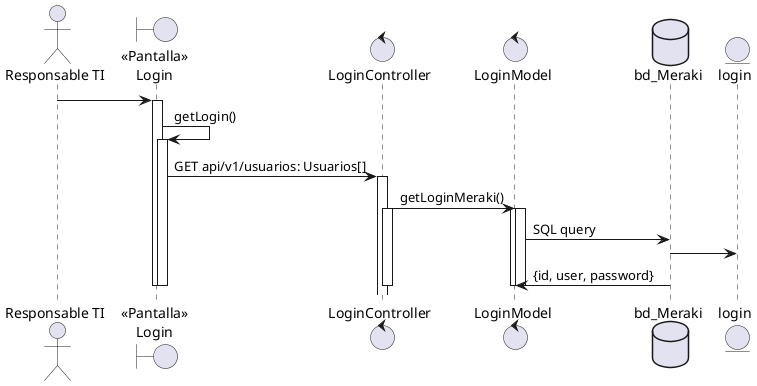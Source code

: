 @startuml
actor "Responsable TI" as actorEmpleado
boundary "<<Pantalla>>\nLogin" as boundryPantallaLogin

actorEmpleado -> boundryPantallaLogin
activate boundryPantallaLogin
    boundryPantallaLogin -> boundryPantallaLogin: getLogin()
    activate boundryPantallaLogin
        control "LoginController" as LoginController
            control "LoginModel" as LoginModel
            boundryPantallaLogin -> LoginController: GET api/v1/usuarios: Usuarios[]
            activate LoginController
                LoginController -> LoginModel: getLoginMeraki()
                activate LoginController
                    database "bd_Meraki" as bd_Meraki
                    entity login
                    activate LoginModel
                        activate LoginModel
                            LoginModel -> bd_Meraki: SQL query
                            bd_Meraki -> login
                            bd_Meraki -> LoginModel: {id, user, password}
                        deactivate
                    deactivate
                deactivate
            deactivate    
        deactivate
    deactivate
@enduml
